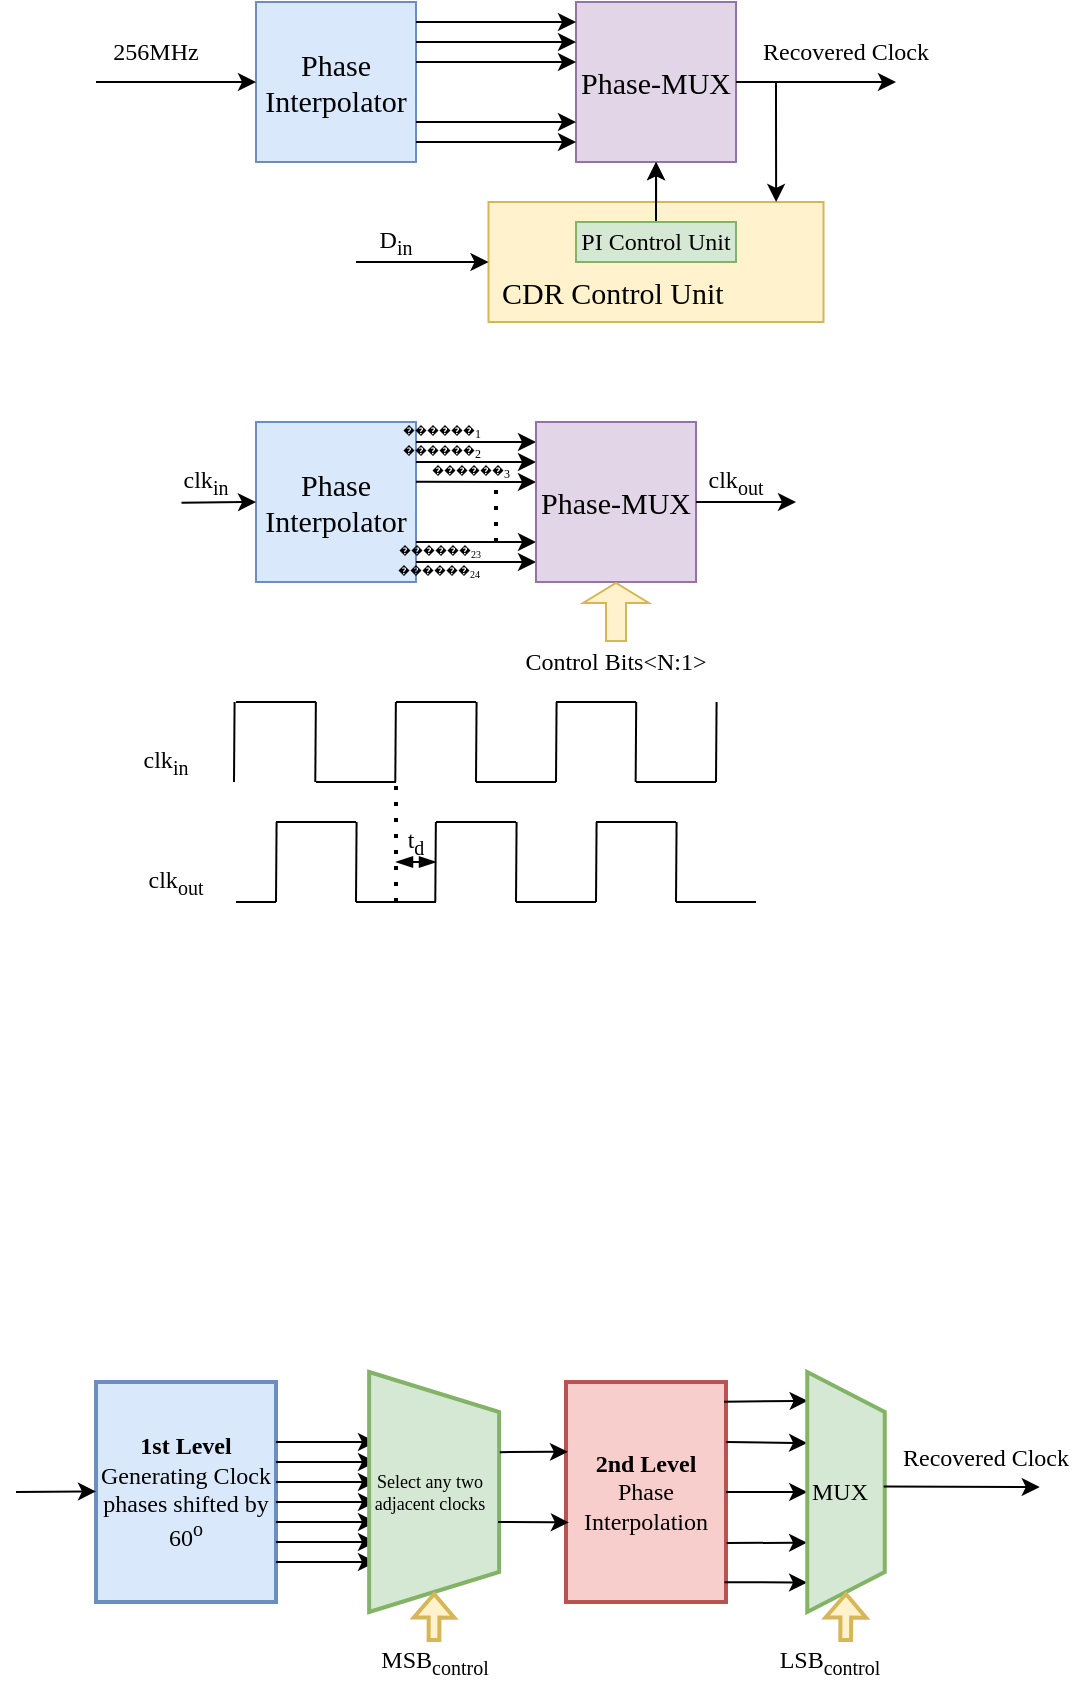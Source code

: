 <mxfile version="24.8.9">
  <diagram name="Page-1" id="OXbIw9xu9yALrL1MYpkd">
    <mxGraphModel dx="440" dy="243" grid="1" gridSize="10" guides="1" tooltips="1" connect="1" arrows="1" fold="1" page="1" pageScale="1" pageWidth="850" pageHeight="1100" math="0" shadow="0">
      <root>
        <mxCell id="0" />
        <mxCell id="1" parent="0" />
        <mxCell id="QYSgvQDud7Rm18ePPlws-1" value="&lt;font style=&quot;font-size: 15px;&quot;&gt;Phase Interpolator&lt;/font&gt;" style="whiteSpace=wrap;html=1;aspect=fixed;fontFamily=palatino;fillColor=#dae8fc;strokeColor=#6c8ebf;" parent="1" vertex="1">
          <mxGeometry x="280" y="120" width="80" height="80" as="geometry" />
        </mxCell>
        <mxCell id="QYSgvQDud7Rm18ePPlws-2" value="" style="endArrow=classic;html=1;rounded=0;entryX=0;entryY=0.5;entryDx=0;entryDy=0;" parent="1" target="QYSgvQDud7Rm18ePPlws-1" edge="1">
          <mxGeometry width="50" height="50" relative="1" as="geometry">
            <mxPoint x="200" y="160" as="sourcePoint" />
            <mxPoint x="240" y="135" as="targetPoint" />
          </mxGeometry>
        </mxCell>
        <mxCell id="QYSgvQDud7Rm18ePPlws-5" value="&lt;font face=&quot;palatino&quot;&gt;256MHz&lt;/font&gt;" style="text;strokeColor=none;align=center;fillColor=none;html=1;verticalAlign=middle;whiteSpace=wrap;rounded=0;" parent="1" vertex="1">
          <mxGeometry x="200" y="130" width="60" height="30" as="geometry" />
        </mxCell>
        <mxCell id="QYSgvQDud7Rm18ePPlws-6" value="Phase-MUX" style="whiteSpace=wrap;html=1;aspect=fixed;fontFamily=palatino;fontSize=15;fillColor=#e1d5e7;strokeColor=#9673a6;" parent="1" vertex="1">
          <mxGeometry x="440" y="120" width="80" height="80" as="geometry" />
        </mxCell>
        <mxCell id="QYSgvQDud7Rm18ePPlws-7" value="" style="endArrow=classic;html=1;rounded=0;entryX=0;entryY=0.5;entryDx=0;entryDy=0;" parent="1" edge="1">
          <mxGeometry width="50" height="50" relative="1" as="geometry">
            <mxPoint x="360" y="130" as="sourcePoint" />
            <mxPoint x="440" y="130" as="targetPoint" />
          </mxGeometry>
        </mxCell>
        <mxCell id="QYSgvQDud7Rm18ePPlws-8" value="" style="endArrow=classic;html=1;rounded=0;entryX=0;entryY=0.5;entryDx=0;entryDy=0;" parent="1" edge="1">
          <mxGeometry width="50" height="50" relative="1" as="geometry">
            <mxPoint x="360" y="140" as="sourcePoint" />
            <mxPoint x="440" y="140" as="targetPoint" />
          </mxGeometry>
        </mxCell>
        <mxCell id="QYSgvQDud7Rm18ePPlws-9" value="" style="endArrow=classic;html=1;rounded=0;entryX=0;entryY=0.5;entryDx=0;entryDy=0;" parent="1" edge="1">
          <mxGeometry width="50" height="50" relative="1" as="geometry">
            <mxPoint x="360" y="150" as="sourcePoint" />
            <mxPoint x="440" y="150" as="targetPoint" />
          </mxGeometry>
        </mxCell>
        <mxCell id="QYSgvQDud7Rm18ePPlws-10" value="" style="endArrow=classic;html=1;rounded=0;entryX=0;entryY=0.5;entryDx=0;entryDy=0;" parent="1" edge="1">
          <mxGeometry width="50" height="50" relative="1" as="geometry">
            <mxPoint x="360" y="180" as="sourcePoint" />
            <mxPoint x="440" y="180" as="targetPoint" />
          </mxGeometry>
        </mxCell>
        <mxCell id="QYSgvQDud7Rm18ePPlws-11" value="" style="endArrow=classic;html=1;rounded=0;entryX=0;entryY=0.5;entryDx=0;entryDy=0;" parent="1" edge="1">
          <mxGeometry width="50" height="50" relative="1" as="geometry">
            <mxPoint x="360" y="190" as="sourcePoint" />
            <mxPoint x="440" y="190" as="targetPoint" />
          </mxGeometry>
        </mxCell>
        <mxCell id="QYSgvQDud7Rm18ePPlws-17" value="" style="edgeStyle=orthogonalEdgeStyle;rounded=0;orthogonalLoop=1;jettySize=auto;html=1;" parent="1" source="QYSgvQDud7Rm18ePPlws-16" target="QYSgvQDud7Rm18ePPlws-6" edge="1">
          <mxGeometry relative="1" as="geometry" />
        </mxCell>
        <mxCell id="QYSgvQDud7Rm18ePPlws-16" value="CDR Control Unit" style="rounded=0;whiteSpace=wrap;html=1;fontFamily=palatino;fontSize=15;align=left;spacingTop=30;spacingLeft=5;fillColor=#fff2cc;strokeColor=#d6b656;" parent="1" vertex="1">
          <mxGeometry x="396.25" y="220" width="167.5" height="60" as="geometry" />
        </mxCell>
        <mxCell id="QYSgvQDud7Rm18ePPlws-19" value="" style="edgeStyle=orthogonalEdgeStyle;rounded=0;orthogonalLoop=1;jettySize=auto;html=1;" parent="1" source="QYSgvQDud7Rm18ePPlws-18" target="QYSgvQDud7Rm18ePPlws-6" edge="1">
          <mxGeometry relative="1" as="geometry" />
        </mxCell>
        <mxCell id="QYSgvQDud7Rm18ePPlws-18" value="PI Control Unit" style="rounded=0;whiteSpace=wrap;html=1;fontFamily=palatino;fillColor=#d5e8d4;strokeColor=#82b366;" parent="1" vertex="1">
          <mxGeometry x="440" y="230" width="80" height="20" as="geometry" />
        </mxCell>
        <mxCell id="QYSgvQDud7Rm18ePPlws-20" value="" style="endArrow=classic;html=1;rounded=0;" parent="1" edge="1">
          <mxGeometry width="50" height="50" relative="1" as="geometry">
            <mxPoint x="520" y="160" as="sourcePoint" />
            <mxPoint x="600" y="160" as="targetPoint" />
          </mxGeometry>
        </mxCell>
        <mxCell id="QYSgvQDud7Rm18ePPlws-21" value="" style="endArrow=classic;html=1;rounded=0;entryX=0.978;entryY=0;entryDx=0;entryDy=0;entryPerimeter=0;" parent="1" edge="1">
          <mxGeometry width="50" height="50" relative="1" as="geometry">
            <mxPoint x="540" y="160" as="sourcePoint" />
            <mxPoint x="540.065" y="220" as="targetPoint" />
            <Array as="points">
              <mxPoint x="540" y="170" />
            </Array>
          </mxGeometry>
        </mxCell>
        <mxCell id="QYSgvQDud7Rm18ePPlws-22" value="" style="endArrow=classic;html=1;rounded=0;entryX=0;entryY=0.5;entryDx=0;entryDy=0;" parent="1" target="QYSgvQDud7Rm18ePPlws-16" edge="1">
          <mxGeometry width="50" height="50" relative="1" as="geometry">
            <mxPoint x="330" y="250" as="sourcePoint" />
            <mxPoint x="380" y="215" as="targetPoint" />
          </mxGeometry>
        </mxCell>
        <mxCell id="QYSgvQDud7Rm18ePPlws-23" value="&lt;font face=&quot;palatino&quot;&gt;D&lt;sub&gt;in&lt;/sub&gt;&lt;/font&gt;" style="text;strokeColor=none;align=center;fillColor=none;html=1;verticalAlign=middle;whiteSpace=wrap;rounded=0;" parent="1" vertex="1">
          <mxGeometry x="320" y="225" width="60" height="30" as="geometry" />
        </mxCell>
        <mxCell id="QYSgvQDud7Rm18ePPlws-24" value="&lt;font face=&quot;palatino&quot;&gt;Recovered Clock&lt;/font&gt;" style="text;strokeColor=none;align=center;fillColor=none;html=1;verticalAlign=middle;whiteSpace=wrap;rounded=0;" parent="1" vertex="1">
          <mxGeometry x="530" y="130" width="90" height="30" as="geometry" />
        </mxCell>
        <mxCell id="QYSgvQDud7Rm18ePPlws-46" value="&lt;font style=&quot;font-size: 15px;&quot;&gt;Phase Interpolator&lt;/font&gt;" style="whiteSpace=wrap;html=1;aspect=fixed;fontFamily=palatino;fillColor=#dae8fc;strokeColor=#6c8ebf;" parent="1" vertex="1">
          <mxGeometry x="280" y="330" width="80" height="80" as="geometry" />
        </mxCell>
        <mxCell id="QYSgvQDud7Rm18ePPlws-47" value="" style="endArrow=classic;html=1;rounded=0;entryX=0;entryY=0.5;entryDx=0;entryDy=0;exitX=0.092;exitY=1.017;exitDx=0;exitDy=0;exitPerimeter=0;" parent="1" source="QYSgvQDud7Rm18ePPlws-48" target="QYSgvQDud7Rm18ePPlws-46" edge="1">
          <mxGeometry width="50" height="50" relative="1" as="geometry">
            <mxPoint x="220" y="370" as="sourcePoint" />
            <mxPoint x="240" y="345" as="targetPoint" />
          </mxGeometry>
        </mxCell>
        <mxCell id="QYSgvQDud7Rm18ePPlws-48" value="&lt;font face=&quot;palatino&quot;&gt;clk&lt;sub&gt;in&lt;/sub&gt;&lt;/font&gt;" style="text;strokeColor=none;align=center;fillColor=none;html=1;verticalAlign=middle;whiteSpace=wrap;rounded=0;" parent="1" vertex="1">
          <mxGeometry x="240" y="350" width="30" height="20" as="geometry" />
        </mxCell>
        <mxCell id="QYSgvQDud7Rm18ePPlws-49" value="" style="endArrow=classic;html=1;rounded=0;" parent="1" edge="1">
          <mxGeometry width="50" height="50" relative="1" as="geometry">
            <mxPoint x="360" y="340" as="sourcePoint" />
            <mxPoint x="420" y="340" as="targetPoint" />
          </mxGeometry>
        </mxCell>
        <mxCell id="QYSgvQDud7Rm18ePPlws-50" value="" style="endArrow=classic;html=1;rounded=0;" parent="1" edge="1">
          <mxGeometry width="50" height="50" relative="1" as="geometry">
            <mxPoint x="360" y="350" as="sourcePoint" />
            <mxPoint x="420" y="350" as="targetPoint" />
          </mxGeometry>
        </mxCell>
        <mxCell id="QYSgvQDud7Rm18ePPlws-51" value="" style="endArrow=classic;html=1;rounded=0;" parent="1" edge="1">
          <mxGeometry width="50" height="50" relative="1" as="geometry">
            <mxPoint x="360" y="359.84" as="sourcePoint" />
            <mxPoint x="420" y="360" as="targetPoint" />
          </mxGeometry>
        </mxCell>
        <mxCell id="QYSgvQDud7Rm18ePPlws-52" value="" style="endArrow=classic;html=1;rounded=0;" parent="1" edge="1">
          <mxGeometry width="50" height="50" relative="1" as="geometry">
            <mxPoint x="360" y="390" as="sourcePoint" />
            <mxPoint x="420" y="390" as="targetPoint" />
          </mxGeometry>
        </mxCell>
        <mxCell id="QYSgvQDud7Rm18ePPlws-53" value="" style="endArrow=classic;html=1;rounded=0;" parent="1" edge="1">
          <mxGeometry width="50" height="50" relative="1" as="geometry">
            <mxPoint x="360" y="400" as="sourcePoint" />
            <mxPoint x="420" y="400" as="targetPoint" />
          </mxGeometry>
        </mxCell>
        <mxCell id="QYSgvQDud7Rm18ePPlws-54" value="" style="endArrow=none;dashed=1;html=1;dashPattern=1 3;strokeWidth=2;rounded=0;" parent="1" edge="1">
          <mxGeometry width="50" height="50" relative="1" as="geometry">
            <mxPoint x="400" y="390" as="sourcePoint" />
            <mxPoint x="400" y="360" as="targetPoint" />
          </mxGeometry>
        </mxCell>
        <mxCell id="QYSgvQDud7Rm18ePPlws-55" value="&lt;p style=&quot;margin-top: 7.68pt; margin-bottom: 0pt; margin-left: 0in; text-align: left; direction: ltr; unicode-bidi: embed; word-break: normal; font-size: 6px;&quot;&gt;&lt;span style=&quot;font-size: 6px; font-family: &amp;quot;Palatino Linotype&amp;quot;;&quot;&gt;������&lt;sub style=&quot;font-size: 6px;&quot;&gt;1&lt;/sub&gt;&lt;/span&gt;&lt;/p&gt;" style="text;strokeColor=none;align=center;fillColor=none;html=1;verticalAlign=middle;whiteSpace=wrap;rounded=0;fontSize=6;" parent="1" vertex="1">
          <mxGeometry x="366.25" y="330" width="13.75" as="geometry" />
        </mxCell>
        <mxCell id="QYSgvQDud7Rm18ePPlws-56" value="&lt;p style=&quot;margin-top: 7.68pt; margin-bottom: 0pt; margin-left: 0in; text-align: left; direction: ltr; unicode-bidi: embed; word-break: normal; font-size: 6px;&quot;&gt;&lt;span style=&quot;font-family: &amp;quot;Palatino Linotype&amp;quot;; font-size: 6px;&quot;&gt;������&lt;sub style=&quot;font-size: 6px;&quot;&gt;2&lt;/sub&gt;&lt;/span&gt;&lt;/p&gt;" style="text;strokeColor=none;align=center;fillColor=none;html=1;verticalAlign=middle;whiteSpace=wrap;rounded=0;fontSize=6;" parent="1" vertex="1">
          <mxGeometry x="363.13" y="340" width="20" as="geometry" />
        </mxCell>
        <mxCell id="QYSgvQDud7Rm18ePPlws-57" value="&lt;p style=&quot;margin-top: 7.68pt; margin-bottom: 0pt; margin-left: 0in; text-align: left; direction: ltr; unicode-bidi: embed; word-break: normal; font-size: 6px;&quot;&gt;&lt;span style=&quot;font-size: 6px;&quot;&gt;������&lt;font style=&quot;font-size: 6px;&quot; face=&quot;Palatino Linotype&quot;&gt;&lt;sub style=&quot;font-size: 6px;&quot;&gt;3&lt;/sub&gt;&lt;/font&gt;&lt;/span&gt;&lt;/p&gt;" style="text;whiteSpace=wrap;html=1;fontSize=6;verticalAlign=middle;" parent="1" vertex="1">
          <mxGeometry x="366.25" y="350" width="0.63" as="geometry" />
        </mxCell>
        <mxCell id="QYSgvQDud7Rm18ePPlws-58" value="&lt;p style=&quot;margin-top: 7.68pt; margin-bottom: 0pt; margin-left: 0in; text-indent: 0in; text-align: left; direction: ltr; unicode-bidi: embed; word-break: normal; font-size: 6px;&quot;&gt;&lt;span style=&quot;font-family: &amp;quot;Palatino Linotype&amp;quot;;&quot;&gt;������&lt;sub&gt;24&lt;/sub&gt;&lt;/span&gt;&lt;/p&gt;" style="text;strokeColor=none;align=center;fillColor=none;html=1;verticalAlign=middle;whiteSpace=wrap;rounded=0;" parent="1" vertex="1">
          <mxGeometry x="363.13" y="400" width="16.87" as="geometry" />
        </mxCell>
        <mxCell id="QYSgvQDud7Rm18ePPlws-59" value="&lt;p style=&quot;margin-top: 7.68pt; margin-bottom: 0pt; margin-left: 0in; text-indent: 0in; text-align: left; direction: ltr; unicode-bidi: embed; word-break: normal; font-size: 6px;&quot;&gt;&lt;span style=&quot;font-family: &amp;quot;Palatino Linotype&amp;quot;;&quot;&gt;������&lt;sub&gt;23&lt;/sub&gt;&lt;/span&gt;&lt;/p&gt;" style="text;strokeColor=none;align=center;fillColor=none;html=1;verticalAlign=middle;whiteSpace=wrap;rounded=0;" parent="1" vertex="1">
          <mxGeometry x="368.75" y="390" width="5.63" as="geometry" />
        </mxCell>
        <mxCell id="QYSgvQDud7Rm18ePPlws-60" value="Phase-MUX" style="whiteSpace=wrap;html=1;aspect=fixed;fontFamily=palatino;fontSize=15;fillColor=#e1d5e7;strokeColor=#9673a6;" parent="1" vertex="1">
          <mxGeometry x="420" y="330" width="80" height="80" as="geometry" />
        </mxCell>
        <mxCell id="QYSgvQDud7Rm18ePPlws-61" value="" style="shape=flexArrow;endArrow=classic;html=1;rounded=0;entryX=0.5;entryY=1;entryDx=0;entryDy=0;endWidth=21.875;endSize=3.0;fillColor=#fff2cc;strokeColor=#d6b656;" parent="1" source="QYSgvQDud7Rm18ePPlws-62" target="QYSgvQDud7Rm18ePPlws-60" edge="1">
          <mxGeometry width="50" height="50" relative="1" as="geometry">
            <mxPoint x="480" y="440" as="sourcePoint" />
            <mxPoint x="520" y="420" as="targetPoint" />
          </mxGeometry>
        </mxCell>
        <mxCell id="QYSgvQDud7Rm18ePPlws-62" value="&lt;font face=&quot;palatino&quot;&gt;Control Bits&amp;lt;N:1&amp;gt;&lt;/font&gt;" style="text;strokeColor=none;align=center;fillColor=none;html=1;verticalAlign=middle;whiteSpace=wrap;rounded=0;" parent="1" vertex="1">
          <mxGeometry x="405" y="440" width="110" height="20" as="geometry" />
        </mxCell>
        <mxCell id="QYSgvQDud7Rm18ePPlws-63" value="" style="endArrow=classic;html=1;rounded=0;" parent="1" edge="1">
          <mxGeometry width="50" height="50" relative="1" as="geometry">
            <mxPoint x="500" y="370" as="sourcePoint" />
            <mxPoint x="550" y="370" as="targetPoint" />
          </mxGeometry>
        </mxCell>
        <mxCell id="QYSgvQDud7Rm18ePPlws-66" value="&lt;font face=&quot;palatino&quot;&gt;clk&lt;sub&gt;out&lt;/sub&gt;&lt;/font&gt;" style="text;strokeColor=none;align=center;fillColor=none;html=1;verticalAlign=middle;whiteSpace=wrap;rounded=0;" parent="1" vertex="1">
          <mxGeometry x="500" y="350" width="40" height="20" as="geometry" />
        </mxCell>
        <mxCell id="QYSgvQDud7Rm18ePPlws-72" value="" style="endArrow=none;html=1;rounded=0;" parent="1" edge="1">
          <mxGeometry width="50" height="50" relative="1" as="geometry">
            <mxPoint x="269" y="510" as="sourcePoint" />
            <mxPoint x="269.29" y="470" as="targetPoint" />
          </mxGeometry>
        </mxCell>
        <mxCell id="QYSgvQDud7Rm18ePPlws-73" value="" style="endArrow=none;html=1;rounded=0;" parent="1" edge="1">
          <mxGeometry width="50" height="50" relative="1" as="geometry">
            <mxPoint x="309.64" y="510" as="sourcePoint" />
            <mxPoint x="309.93" y="470" as="targetPoint" />
          </mxGeometry>
        </mxCell>
        <mxCell id="QYSgvQDud7Rm18ePPlws-74" value="" style="endArrow=none;html=1;rounded=0;" parent="1" edge="1">
          <mxGeometry width="50" height="50" relative="1" as="geometry">
            <mxPoint x="349.64" y="510" as="sourcePoint" />
            <mxPoint x="349.93" y="470" as="targetPoint" />
          </mxGeometry>
        </mxCell>
        <mxCell id="QYSgvQDud7Rm18ePPlws-75" value="" style="endArrow=none;html=1;rounded=0;" parent="1" edge="1">
          <mxGeometry width="50" height="50" relative="1" as="geometry">
            <mxPoint x="390" y="510" as="sourcePoint" />
            <mxPoint x="390.29" y="470" as="targetPoint" />
          </mxGeometry>
        </mxCell>
        <mxCell id="QYSgvQDud7Rm18ePPlws-76" value="" style="endArrow=none;html=1;rounded=0;" parent="1" edge="1">
          <mxGeometry width="50" height="50" relative="1" as="geometry">
            <mxPoint x="430" y="510" as="sourcePoint" />
            <mxPoint x="430.29" y="470" as="targetPoint" />
          </mxGeometry>
        </mxCell>
        <mxCell id="QYSgvQDud7Rm18ePPlws-77" value="" style="endArrow=none;html=1;rounded=0;" parent="1" edge="1">
          <mxGeometry width="50" height="50" relative="1" as="geometry">
            <mxPoint x="469.82" y="510" as="sourcePoint" />
            <mxPoint x="470.11" y="470" as="targetPoint" />
          </mxGeometry>
        </mxCell>
        <mxCell id="QYSgvQDud7Rm18ePPlws-78" value="" style="endArrow=none;html=1;rounded=0;" parent="1" edge="1">
          <mxGeometry width="50" height="50" relative="1" as="geometry">
            <mxPoint x="510" y="510" as="sourcePoint" />
            <mxPoint x="510.29" y="470" as="targetPoint" />
          </mxGeometry>
        </mxCell>
        <mxCell id="QYSgvQDud7Rm18ePPlws-79" value="" style="endArrow=none;html=1;rounded=0;" parent="1" edge="1">
          <mxGeometry width="50" height="50" relative="1" as="geometry">
            <mxPoint x="290" y="570" as="sourcePoint" />
            <mxPoint x="290.29" y="530" as="targetPoint" />
          </mxGeometry>
        </mxCell>
        <mxCell id="QYSgvQDud7Rm18ePPlws-80" value="" style="endArrow=none;html=1;rounded=0;" parent="1" edge="1">
          <mxGeometry width="50" height="50" relative="1" as="geometry">
            <mxPoint x="330" y="570" as="sourcePoint" />
            <mxPoint x="330.29" y="530" as="targetPoint" />
          </mxGeometry>
        </mxCell>
        <mxCell id="QYSgvQDud7Rm18ePPlws-81" value="" style="endArrow=none;html=1;rounded=0;" parent="1" edge="1">
          <mxGeometry width="50" height="50" relative="1" as="geometry">
            <mxPoint x="369.64" y="570" as="sourcePoint" />
            <mxPoint x="369.93" y="530" as="targetPoint" />
          </mxGeometry>
        </mxCell>
        <mxCell id="QYSgvQDud7Rm18ePPlws-82" value="" style="endArrow=none;html=1;rounded=0;" parent="1" edge="1">
          <mxGeometry width="50" height="50" relative="1" as="geometry">
            <mxPoint x="410" y="570" as="sourcePoint" />
            <mxPoint x="410.29" y="530" as="targetPoint" />
          </mxGeometry>
        </mxCell>
        <mxCell id="QYSgvQDud7Rm18ePPlws-83" value="" style="endArrow=none;html=1;rounded=0;" parent="1" edge="1">
          <mxGeometry width="50" height="50" relative="1" as="geometry">
            <mxPoint x="450" y="570" as="sourcePoint" />
            <mxPoint x="450.29" y="530" as="targetPoint" />
          </mxGeometry>
        </mxCell>
        <mxCell id="QYSgvQDud7Rm18ePPlws-84" value="" style="endArrow=none;html=1;rounded=0;" parent="1" edge="1">
          <mxGeometry width="50" height="50" relative="1" as="geometry">
            <mxPoint x="490" y="570" as="sourcePoint" />
            <mxPoint x="490.29" y="530" as="targetPoint" />
          </mxGeometry>
        </mxCell>
        <mxCell id="QYSgvQDud7Rm18ePPlws-85" value="" style="endArrow=none;html=1;rounded=0;" parent="1" edge="1">
          <mxGeometry width="50" height="50" relative="1" as="geometry">
            <mxPoint x="310" y="510" as="sourcePoint" />
            <mxPoint x="350" y="510" as="targetPoint" />
          </mxGeometry>
        </mxCell>
        <mxCell id="QYSgvQDud7Rm18ePPlws-86" value="" style="endArrow=none;html=1;rounded=0;" parent="1" edge="1">
          <mxGeometry width="50" height="50" relative="1" as="geometry">
            <mxPoint x="270" y="470" as="sourcePoint" />
            <mxPoint x="310" y="470" as="targetPoint" />
          </mxGeometry>
        </mxCell>
        <mxCell id="QYSgvQDud7Rm18ePPlws-87" value="" style="endArrow=none;html=1;rounded=0;" parent="1" edge="1">
          <mxGeometry width="50" height="50" relative="1" as="geometry">
            <mxPoint x="290" y="530" as="sourcePoint" />
            <mxPoint x="330" y="530" as="targetPoint" />
          </mxGeometry>
        </mxCell>
        <mxCell id="QYSgvQDud7Rm18ePPlws-88" value="" style="endArrow=none;html=1;rounded=0;" parent="1" edge="1">
          <mxGeometry width="50" height="50" relative="1" as="geometry">
            <mxPoint x="350" y="470" as="sourcePoint" />
            <mxPoint x="390" y="470" as="targetPoint" />
          </mxGeometry>
        </mxCell>
        <mxCell id="QYSgvQDud7Rm18ePPlws-89" value="" style="endArrow=none;html=1;rounded=0;" parent="1" edge="1">
          <mxGeometry width="50" height="50" relative="1" as="geometry">
            <mxPoint x="390" y="510" as="sourcePoint" />
            <mxPoint x="430" y="510" as="targetPoint" />
          </mxGeometry>
        </mxCell>
        <mxCell id="QYSgvQDud7Rm18ePPlws-90" value="" style="endArrow=none;html=1;rounded=0;" parent="1" edge="1">
          <mxGeometry width="50" height="50" relative="1" as="geometry">
            <mxPoint x="430" y="470" as="sourcePoint" />
            <mxPoint x="470" y="470" as="targetPoint" />
          </mxGeometry>
        </mxCell>
        <mxCell id="QYSgvQDud7Rm18ePPlws-91" value="" style="endArrow=none;html=1;rounded=0;" parent="1" edge="1">
          <mxGeometry width="50" height="50" relative="1" as="geometry">
            <mxPoint x="330" y="570" as="sourcePoint" />
            <mxPoint x="370" y="570" as="targetPoint" />
          </mxGeometry>
        </mxCell>
        <mxCell id="QYSgvQDud7Rm18ePPlws-92" value="" style="endArrow=none;html=1;rounded=0;" parent="1" edge="1">
          <mxGeometry width="50" height="50" relative="1" as="geometry">
            <mxPoint x="470" y="510" as="sourcePoint" />
            <mxPoint x="510" y="510" as="targetPoint" />
          </mxGeometry>
        </mxCell>
        <mxCell id="QYSgvQDud7Rm18ePPlws-93" value="" style="endArrow=none;html=1;rounded=0;" parent="1" edge="1">
          <mxGeometry width="50" height="50" relative="1" as="geometry">
            <mxPoint x="370" y="530" as="sourcePoint" />
            <mxPoint x="410" y="530" as="targetPoint" />
          </mxGeometry>
        </mxCell>
        <mxCell id="QYSgvQDud7Rm18ePPlws-94" value="" style="endArrow=none;html=1;rounded=0;" parent="1" edge="1">
          <mxGeometry width="50" height="50" relative="1" as="geometry">
            <mxPoint x="410" y="570" as="sourcePoint" />
            <mxPoint x="450" y="570" as="targetPoint" />
          </mxGeometry>
        </mxCell>
        <mxCell id="QYSgvQDud7Rm18ePPlws-95" value="" style="endArrow=none;html=1;rounded=0;" parent="1" edge="1">
          <mxGeometry width="50" height="50" relative="1" as="geometry">
            <mxPoint x="450" y="530" as="sourcePoint" />
            <mxPoint x="490" y="530" as="targetPoint" />
          </mxGeometry>
        </mxCell>
        <mxCell id="QYSgvQDud7Rm18ePPlws-96" value="" style="endArrow=none;html=1;rounded=0;" parent="1" edge="1">
          <mxGeometry width="50" height="50" relative="1" as="geometry">
            <mxPoint x="490" y="570" as="sourcePoint" />
            <mxPoint x="530" y="570" as="targetPoint" />
          </mxGeometry>
        </mxCell>
        <mxCell id="QYSgvQDud7Rm18ePPlws-97" value="" style="endArrow=none;dashed=1;html=1;dashPattern=1 3;strokeWidth=2;rounded=0;" parent="1" edge="1">
          <mxGeometry width="50" height="50" relative="1" as="geometry">
            <mxPoint x="350" y="570" as="sourcePoint" />
            <mxPoint x="350" y="510" as="targetPoint" />
          </mxGeometry>
        </mxCell>
        <mxCell id="QYSgvQDud7Rm18ePPlws-98" value="" style="endArrow=none;html=1;rounded=0;" parent="1" edge="1">
          <mxGeometry width="50" height="50" relative="1" as="geometry">
            <mxPoint x="270" y="570" as="sourcePoint" />
            <mxPoint x="290" y="570" as="targetPoint" />
          </mxGeometry>
        </mxCell>
        <mxCell id="QYSgvQDud7Rm18ePPlws-99" value="&lt;font face=&quot;palatino&quot;&gt;clk&lt;sub&gt;in&lt;/sub&gt;&lt;/font&gt;" style="text;strokeColor=none;align=center;fillColor=none;html=1;verticalAlign=middle;whiteSpace=wrap;rounded=0;" parent="1" vertex="1">
          <mxGeometry x="220" y="490" width="30" height="20" as="geometry" />
        </mxCell>
        <mxCell id="QYSgvQDud7Rm18ePPlws-100" value="&lt;font face=&quot;palatino&quot;&gt;clk&lt;sub&gt;out&lt;/sub&gt;&lt;/font&gt;" style="text;strokeColor=none;align=center;fillColor=none;html=1;verticalAlign=middle;whiteSpace=wrap;rounded=0;" parent="1" vertex="1">
          <mxGeometry x="220" y="550" width="40" height="20" as="geometry" />
        </mxCell>
        <mxCell id="QYSgvQDud7Rm18ePPlws-101" value="" style="endArrow=blockThin;startArrow=blockThin;html=1;rounded=0;strokeWidth=1;jumpSize=5;curved=1;startFill=1;endFill=1;" parent="1" edge="1">
          <mxGeometry width="50" height="50" relative="1" as="geometry">
            <mxPoint x="350" y="550" as="sourcePoint" />
            <mxPoint x="370" y="550" as="targetPoint" />
          </mxGeometry>
        </mxCell>
        <mxCell id="QYSgvQDud7Rm18ePPlws-103" value="t&lt;font&gt;&lt;sub&gt;d&lt;/sub&gt;&lt;/font&gt;" style="text;strokeColor=none;align=center;fillColor=none;html=1;verticalAlign=middle;whiteSpace=wrap;rounded=0;fontFamily=palatino;" parent="1" vertex="1">
          <mxGeometry x="350" y="530" width="20" height="20" as="geometry" />
        </mxCell>
        <mxCell id="QWjKBm3lf70nuH9CTsI9-19" value="&lt;div&gt;&lt;b&gt;1st Level&lt;/b&gt;&lt;/div&gt;Generating Clock phases shifted by 60&lt;span&gt;&lt;sup&gt;o&lt;/sup&gt;&lt;/span&gt;" style="rounded=0;whiteSpace=wrap;html=1;fontSize=12;fontFamily=palatino;fillColor=#dae8fc;strokeColor=#6c8ebf;strokeWidth=2;" vertex="1" parent="1">
          <mxGeometry x="200" y="810" width="90" height="110" as="geometry" />
        </mxCell>
        <mxCell id="QWjKBm3lf70nuH9CTsI9-20" value="" style="endArrow=classic;html=1;rounded=0;entryX=0;entryY=0.5;entryDx=0;entryDy=0;fontFamily=palatino;" edge="1" parent="1">
          <mxGeometry width="50" height="50" relative="1" as="geometry">
            <mxPoint x="160" y="865" as="sourcePoint" />
            <mxPoint x="200" y="864.73" as="targetPoint" />
          </mxGeometry>
        </mxCell>
        <mxCell id="QWjKBm3lf70nuH9CTsI9-22" value="&lt;b&gt;2nd Level&lt;/b&gt;&lt;div&gt;Phase Interpolation&lt;/div&gt;" style="rounded=0;whiteSpace=wrap;html=1;fontFamily=palatino;fillColor=#f8cecc;strokeColor=#b85450;strokeWidth=2;" vertex="1" parent="1">
          <mxGeometry x="435" y="810.01" width="80" height="110" as="geometry" />
        </mxCell>
        <mxCell id="QWjKBm3lf70nuH9CTsI9-23" value="" style="endArrow=classic;html=1;rounded=0;fontFamily=palatino;" edge="1" parent="1">
          <mxGeometry width="50" height="50" relative="1" as="geometry">
            <mxPoint x="290" y="840" as="sourcePoint" />
            <mxPoint x="340" y="840" as="targetPoint" />
          </mxGeometry>
        </mxCell>
        <mxCell id="QWjKBm3lf70nuH9CTsI9-24" value="" style="endArrow=classic;html=1;rounded=0;fontFamily=palatino;" edge="1" parent="1">
          <mxGeometry width="50" height="50" relative="1" as="geometry">
            <mxPoint x="290" y="850" as="sourcePoint" />
            <mxPoint x="340" y="850" as="targetPoint" />
          </mxGeometry>
        </mxCell>
        <mxCell id="QWjKBm3lf70nuH9CTsI9-25" value="" style="endArrow=classic;html=1;rounded=0;fontFamily=palatino;" edge="1" parent="1">
          <mxGeometry width="50" height="50" relative="1" as="geometry">
            <mxPoint x="290" y="860" as="sourcePoint" />
            <mxPoint x="340" y="860" as="targetPoint" />
          </mxGeometry>
        </mxCell>
        <mxCell id="QWjKBm3lf70nuH9CTsI9-26" value="" style="endArrow=classic;html=1;rounded=0;fontFamily=palatino;" edge="1" parent="1">
          <mxGeometry width="50" height="50" relative="1" as="geometry">
            <mxPoint x="290" y="870" as="sourcePoint" />
            <mxPoint x="340" y="870" as="targetPoint" />
          </mxGeometry>
        </mxCell>
        <mxCell id="QWjKBm3lf70nuH9CTsI9-27" value="" style="endArrow=classic;html=1;rounded=0;fontFamily=palatino;" edge="1" parent="1">
          <mxGeometry width="50" height="50" relative="1" as="geometry">
            <mxPoint x="290" y="890" as="sourcePoint" />
            <mxPoint x="340" y="890" as="targetPoint" />
          </mxGeometry>
        </mxCell>
        <mxCell id="QWjKBm3lf70nuH9CTsI9-28" value="" style="endArrow=classic;html=1;rounded=0;fontFamily=palatino;" edge="1" parent="1">
          <mxGeometry width="50" height="50" relative="1" as="geometry">
            <mxPoint x="290" y="900" as="sourcePoint" />
            <mxPoint x="340" y="900" as="targetPoint" />
          </mxGeometry>
        </mxCell>
        <mxCell id="QWjKBm3lf70nuH9CTsI9-29" value="" style="endArrow=classic;html=1;rounded=0;fontFamily=palatino;" edge="1" parent="1">
          <mxGeometry width="50" height="50" relative="1" as="geometry">
            <mxPoint x="290" y="880" as="sourcePoint" />
            <mxPoint x="340" y="880" as="targetPoint" />
          </mxGeometry>
        </mxCell>
        <mxCell id="QWjKBm3lf70nuH9CTsI9-31" value="" style="shape=trapezoid;perimeter=trapezoidPerimeter;whiteSpace=wrap;html=1;fixedSize=1;rotation=90;fontFamily=palatino;fillColor=#d5e8d4;strokeColor=#82b366;strokeWidth=2;" vertex="1" parent="1">
          <mxGeometry x="309.07" y="832.5" width="120" height="65" as="geometry" />
        </mxCell>
        <mxCell id="QWjKBm3lf70nuH9CTsI9-32" value="" style="endArrow=classic;html=1;rounded=0;entryX=0.012;entryY=0.317;entryDx=0;entryDy=0;entryPerimeter=0;exitX=0.334;exitY=-0.005;exitDx=0;exitDy=0;exitPerimeter=0;fontFamily=palatino;" edge="1" parent="1" source="QWjKBm3lf70nuH9CTsI9-31" target="QWjKBm3lf70nuH9CTsI9-22">
          <mxGeometry width="50" height="50" relative="1" as="geometry">
            <mxPoint x="410" y="845" as="sourcePoint" />
            <mxPoint x="380" y="850" as="targetPoint" />
          </mxGeometry>
        </mxCell>
        <mxCell id="QWjKBm3lf70nuH9CTsI9-34" value="" style="endArrow=classic;html=1;rounded=0;entryX=0.018;entryY=0.638;entryDx=0;entryDy=0;entryPerimeter=0;exitX=0.334;exitY=-0.005;exitDx=0;exitDy=0;exitPerimeter=0;fontFamily=palatino;" edge="1" parent="1" target="QWjKBm3lf70nuH9CTsI9-22">
          <mxGeometry width="50" height="50" relative="1" as="geometry">
            <mxPoint x="401" y="880" as="sourcePoint" />
            <mxPoint x="425" y="880" as="targetPoint" />
          </mxGeometry>
        </mxCell>
        <mxCell id="QWjKBm3lf70nuH9CTsI9-35" value="Select any two adjacent clocks" style="text;strokeColor=none;align=center;fillColor=none;html=1;verticalAlign=middle;whiteSpace=wrap;rounded=0;fontSize=9;fontFamily=palatino;" vertex="1" parent="1">
          <mxGeometry x="336.57" y="850" width="60" height="30" as="geometry" />
        </mxCell>
        <mxCell id="QWjKBm3lf70nuH9CTsI9-36" value="" style="shape=flexArrow;endArrow=classic;html=1;rounded=0;width=4.375;endSize=3.263;entryX=1;entryY=0.5;entryDx=0;entryDy=0;endWidth=12.905;fontFamily=palatino;fillColor=#fff2cc;strokeColor=#d6b656;strokeWidth=2;" edge="1" parent="1" target="QWjKBm3lf70nuH9CTsI9-31">
          <mxGeometry width="50" height="50" relative="1" as="geometry">
            <mxPoint x="369" y="940" as="sourcePoint" />
            <mxPoint x="394.07" y="950" as="targetPoint" />
          </mxGeometry>
        </mxCell>
        <mxCell id="QWjKBm3lf70nuH9CTsI9-37" value="" style="endArrow=classic;html=1;rounded=0;entryX=0.12;entryY=0.995;entryDx=0;entryDy=0;entryPerimeter=0;fontFamily=palatino;exitX=0.988;exitY=0.09;exitDx=0;exitDy=0;exitPerimeter=0;" edge="1" parent="1" source="QWjKBm3lf70nuH9CTsI9-22" target="QWjKBm3lf70nuH9CTsI9-42">
          <mxGeometry width="50" height="50" relative="1" as="geometry">
            <mxPoint x="520" y="819" as="sourcePoint" />
            <mxPoint x="540" y="820" as="targetPoint" />
          </mxGeometry>
        </mxCell>
        <mxCell id="QWjKBm3lf70nuH9CTsI9-38" value="" style="endArrow=classic;html=1;rounded=0;entryX=0.296;entryY=1.002;entryDx=0;entryDy=0;entryPerimeter=0;fontFamily=palatino;exitX=1.002;exitY=0.273;exitDx=0;exitDy=0;exitPerimeter=0;" edge="1" parent="1" source="QWjKBm3lf70nuH9CTsI9-22" target="QWjKBm3lf70nuH9CTsI9-42">
          <mxGeometry width="50" height="50" relative="1" as="geometry">
            <mxPoint x="520" y="840" as="sourcePoint" />
            <mxPoint x="540" y="840" as="targetPoint" />
          </mxGeometry>
        </mxCell>
        <mxCell id="QWjKBm3lf70nuH9CTsI9-39" value="" style="endArrow=classic;html=1;rounded=0;entryX=0.5;entryY=1;entryDx=0;entryDy=0;fontFamily=palatino;exitX=1;exitY=0.5;exitDx=0;exitDy=0;" edge="1" parent="1" source="QWjKBm3lf70nuH9CTsI9-22" target="QWjKBm3lf70nuH9CTsI9-42">
          <mxGeometry width="50" height="50" relative="1" as="geometry">
            <mxPoint x="530" y="860" as="sourcePoint" />
            <mxPoint x="540" y="864.82" as="targetPoint" />
          </mxGeometry>
        </mxCell>
        <mxCell id="QWjKBm3lf70nuH9CTsI9-40" value="" style="endArrow=classic;html=1;rounded=0;entryX=0.711;entryY=1.002;entryDx=0;entryDy=0;entryPerimeter=0;fontFamily=palatino;exitX=1.004;exitY=0.732;exitDx=0;exitDy=0;exitPerimeter=0;" edge="1" parent="1" source="QWjKBm3lf70nuH9CTsI9-22" target="QWjKBm3lf70nuH9CTsI9-42">
          <mxGeometry width="50" height="50" relative="1" as="geometry">
            <mxPoint x="520" y="890" as="sourcePoint" />
            <mxPoint x="540" y="890" as="targetPoint" />
          </mxGeometry>
        </mxCell>
        <mxCell id="QWjKBm3lf70nuH9CTsI9-41" value="" style="endArrow=classic;html=1;rounded=0;entryX=0.877;entryY=1.002;entryDx=0;entryDy=0;entryPerimeter=0;fontFamily=palatino;exitX=0.99;exitY=0.91;exitDx=0;exitDy=0;exitPerimeter=0;" edge="1" parent="1" source="QWjKBm3lf70nuH9CTsI9-22" target="QWjKBm3lf70nuH9CTsI9-42">
          <mxGeometry width="50" height="50" relative="1" as="geometry">
            <mxPoint x="520" y="910" as="sourcePoint" />
            <mxPoint x="540" y="910" as="targetPoint" />
          </mxGeometry>
        </mxCell>
        <mxCell id="QWjKBm3lf70nuH9CTsI9-42" value="" style="shape=trapezoid;perimeter=trapezoidPerimeter;whiteSpace=wrap;html=1;fixedSize=1;rotation=90;fontFamily=palatino;fillColor=#d5e8d4;strokeColor=#82b366;strokeWidth=2;" vertex="1" parent="1">
          <mxGeometry x="515" y="845.63" width="120" height="38.75" as="geometry" />
        </mxCell>
        <mxCell id="QWjKBm3lf70nuH9CTsI9-43" value="" style="shape=flexArrow;endArrow=classic;html=1;rounded=0;width=4.375;endSize=3.263;entryX=1;entryY=0.5;entryDx=0;entryDy=0;endWidth=12.905;fontFamily=palatino;strokeWidth=2;fillColor=#fff2cc;strokeColor=#d6b656;exitX=0.659;exitY=0;exitDx=0;exitDy=0;exitPerimeter=0;" edge="1" parent="1" source="QWjKBm3lf70nuH9CTsI9-45" target="QWjKBm3lf70nuH9CTsI9-42">
          <mxGeometry width="50" height="50" relative="1" as="geometry">
            <mxPoint x="562" y="940" as="sourcePoint" />
            <mxPoint x="563.75" y="920" as="targetPoint" />
          </mxGeometry>
        </mxCell>
        <mxCell id="QWjKBm3lf70nuH9CTsI9-44" value="MSB&lt;sub&gt;control&lt;/sub&gt;" style="text;strokeColor=none;align=center;fillColor=none;html=1;verticalAlign=middle;whiteSpace=wrap;rounded=0;fontFamily=palatino;" vertex="1" parent="1">
          <mxGeometry x="348.61" y="940" width="40.93" height="20" as="geometry" />
        </mxCell>
        <mxCell id="QWjKBm3lf70nuH9CTsI9-45" value="LSB&lt;sub&gt;control&lt;/sub&gt;" style="text;strokeColor=none;align=center;fillColor=none;html=1;verticalAlign=middle;whiteSpace=wrap;rounded=0;fontFamily=palatino;" vertex="1" parent="1">
          <mxGeometry x="541.88" y="940" width="50" height="20" as="geometry" />
        </mxCell>
        <mxCell id="QWjKBm3lf70nuH9CTsI9-46" value="MUX" style="text;strokeColor=none;align=center;fillColor=none;html=1;verticalAlign=middle;whiteSpace=wrap;rounded=0;fontFamily=palatino;" vertex="1" parent="1">
          <mxGeometry x="551.88" y="855" width="40" height="20" as="geometry" />
        </mxCell>
        <mxCell id="QWjKBm3lf70nuH9CTsI9-47" value="" style="endArrow=classic;html=1;rounded=0;exitX=1.049;exitY=0.362;exitDx=0;exitDy=0;exitPerimeter=0;" edge="1" parent="1" source="QWjKBm3lf70nuH9CTsI9-46">
          <mxGeometry width="50" height="50" relative="1" as="geometry">
            <mxPoint x="591.88" y="862.5" as="sourcePoint" />
            <mxPoint x="671.88" y="862.5" as="targetPoint" />
          </mxGeometry>
        </mxCell>
        <mxCell id="QWjKBm3lf70nuH9CTsI9-48" value="&lt;font face=&quot;palatino&quot;&gt;Recovered Clock&lt;/font&gt;" style="text;strokeColor=none;align=center;fillColor=none;html=1;verticalAlign=middle;whiteSpace=wrap;rounded=0;" vertex="1" parent="1">
          <mxGeometry x="600" y="832.5" width="90" height="30" as="geometry" />
        </mxCell>
      </root>
    </mxGraphModel>
  </diagram>
</mxfile>
